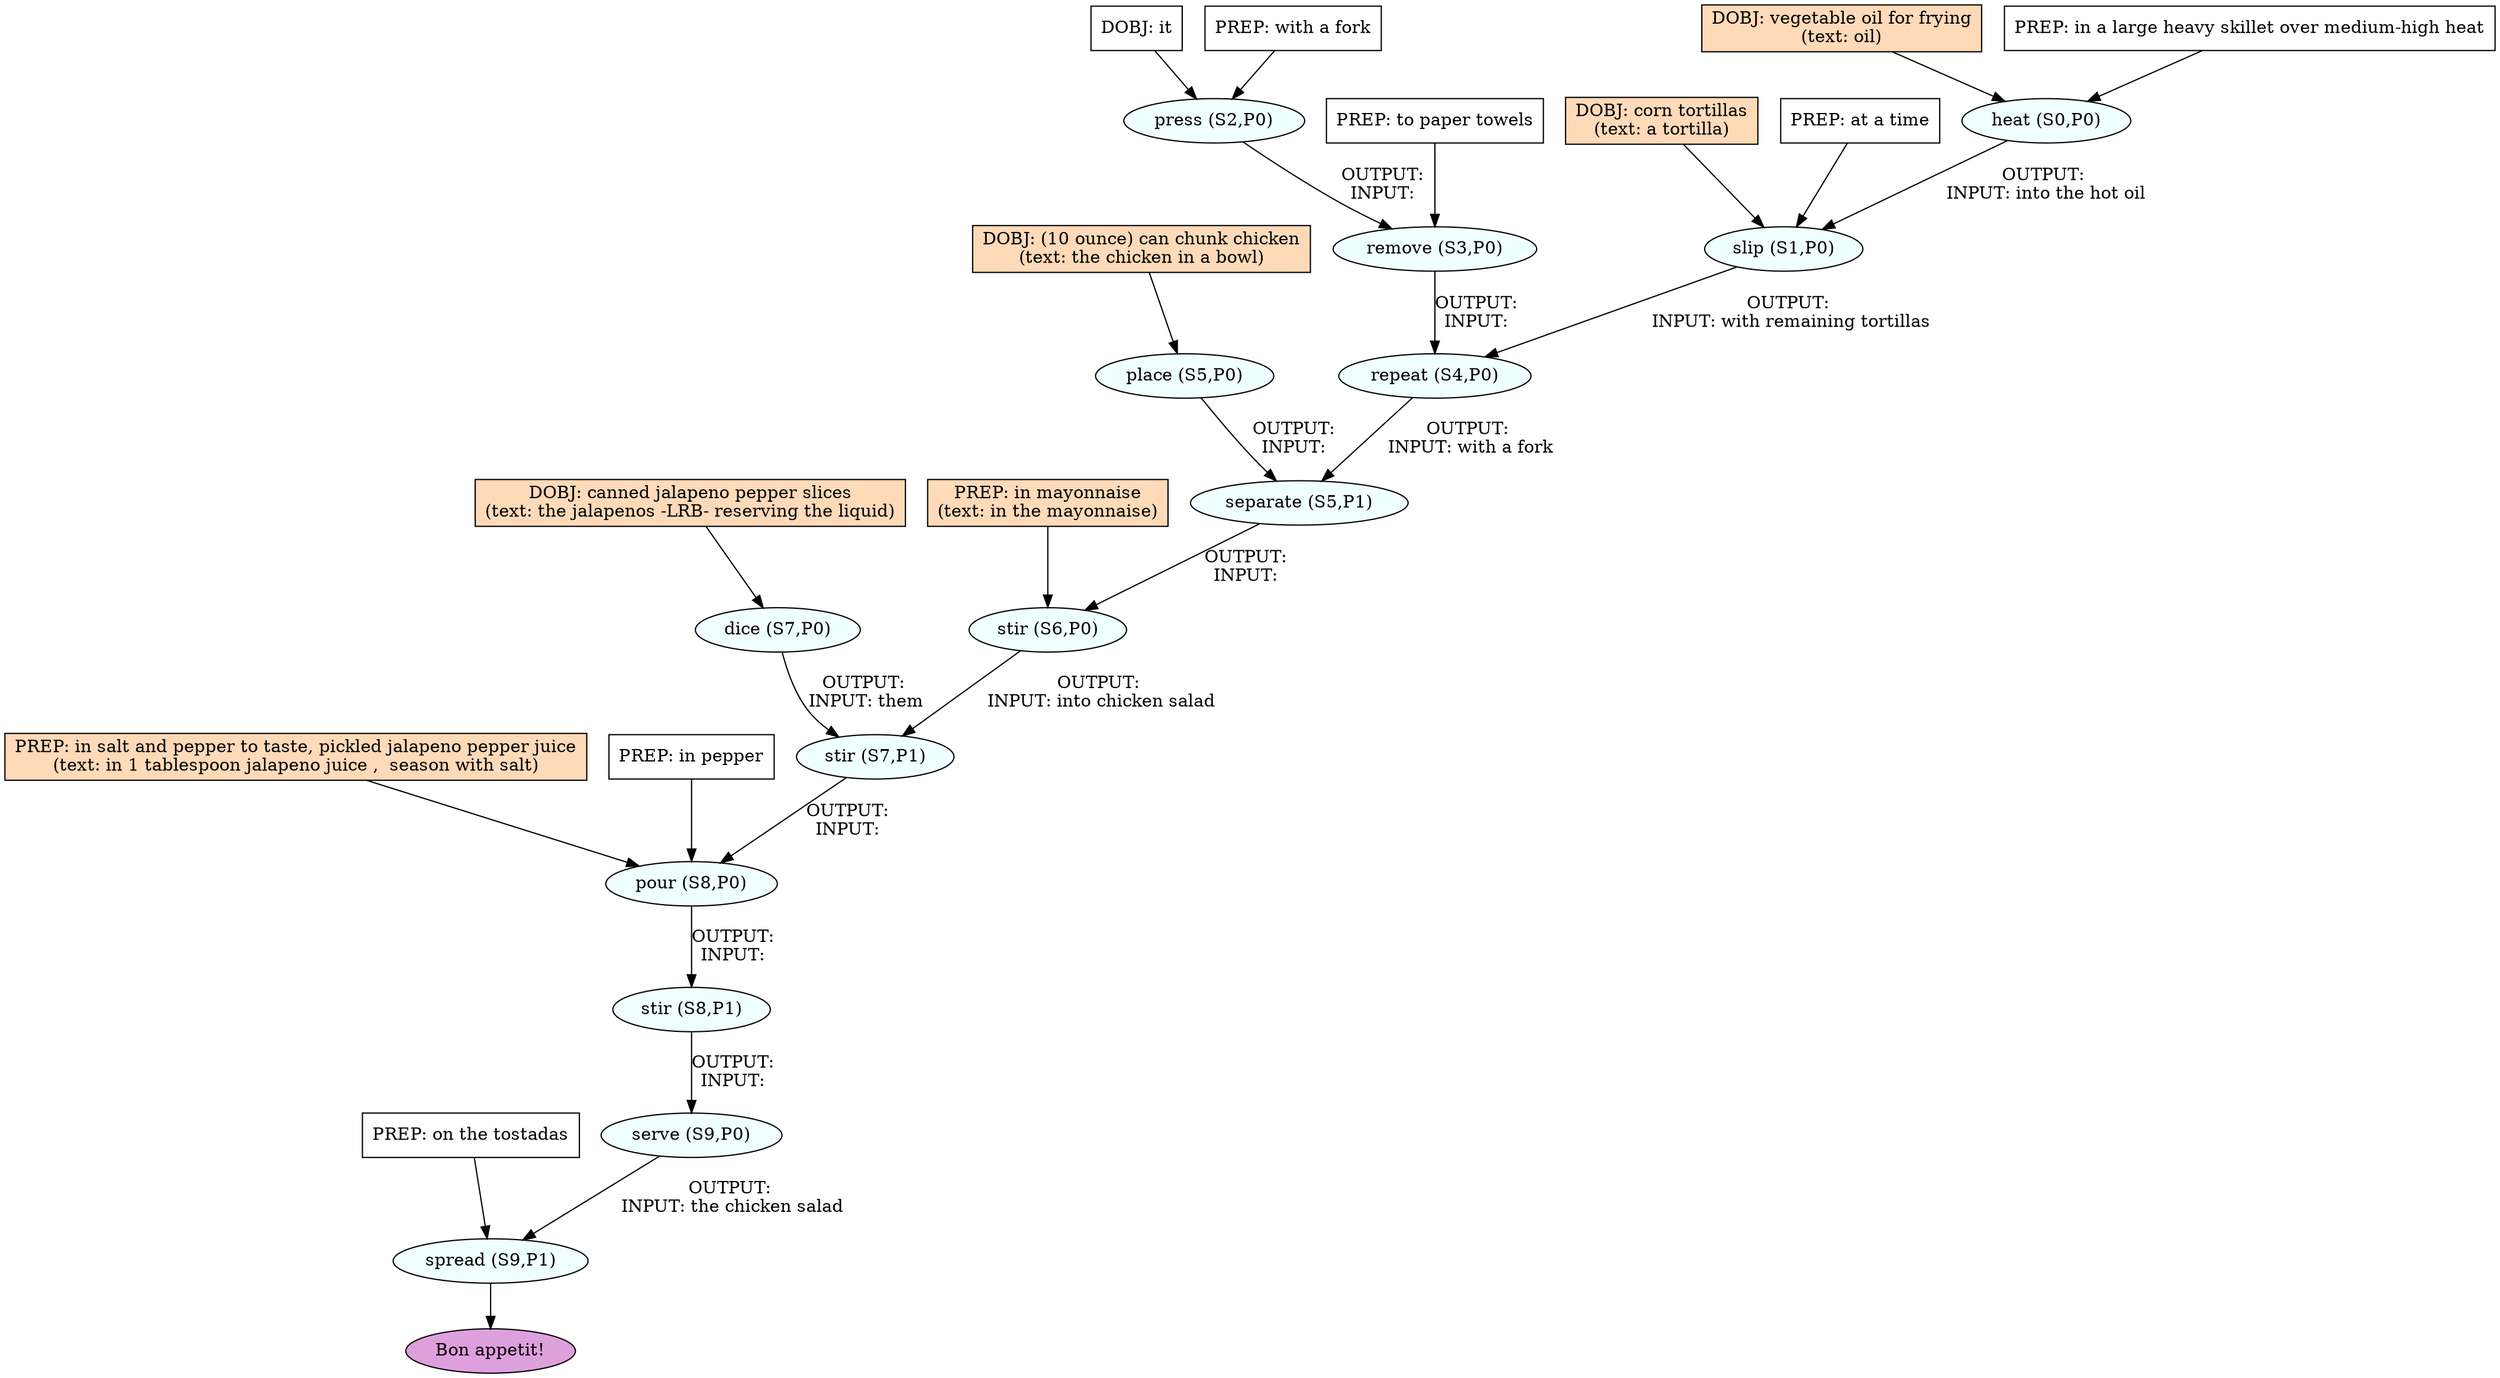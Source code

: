 digraph recipe {
E0[label="heat (S0,P0)", shape=oval, style=filled, fillcolor=azure]
E1[label="slip (S1,P0)", shape=oval, style=filled, fillcolor=azure]
E2[label="press (S2,P0)", shape=oval, style=filled, fillcolor=azure]
E3[label="remove (S3,P0)", shape=oval, style=filled, fillcolor=azure]
E4[label="repeat (S4,P0)", shape=oval, style=filled, fillcolor=azure]
E5[label="place (S5,P0)", shape=oval, style=filled, fillcolor=azure]
E6[label="separate (S5,P1)", shape=oval, style=filled, fillcolor=azure]
E7[label="stir (S6,P0)", shape=oval, style=filled, fillcolor=azure]
E8[label="dice (S7,P0)", shape=oval, style=filled, fillcolor=azure]
E9[label="stir (S7,P1)", shape=oval, style=filled, fillcolor=azure]
E10[label="pour (S8,P0)", shape=oval, style=filled, fillcolor=azure]
E11[label="stir (S8,P1)", shape=oval, style=filled, fillcolor=azure]
E12[label="serve (S9,P0)", shape=oval, style=filled, fillcolor=azure]
E13[label="spread (S9,P1)", shape=oval, style=filled, fillcolor=azure]
D8[label="DOBJ: canned jalapeno pepper slices
(text: the jalapenos -LRB- reserving the liquid)", shape=box, style=filled, fillcolor=peachpuff]
D8 -> E8
D0[label="DOBJ: vegetable oil for frying
(text: oil)", shape=box, style=filled, fillcolor=peachpuff]
D0 -> E0
P0_0[label="PREP: in a large heavy skillet over medium-high heat", shape=box, style=filled, fillcolor=white]
P0_0 -> E0
D2[label="DOBJ: it", shape=box, style=filled, fillcolor=white]
D2 -> E2
P2_0[label="PREP: with a fork", shape=box, style=filled, fillcolor=white]
P2_0 -> E2
D5[label="DOBJ: (10 ounce) can chunk chicken
(text: the chicken in a bowl)", shape=box, style=filled, fillcolor=peachpuff]
D5 -> E5
D1_ing[label="DOBJ: corn tortillas
(text: a tortilla)", shape=box, style=filled, fillcolor=peachpuff]
D1_ing -> E1
P1_0_0[label="PREP: at a time", shape=box, style=filled, fillcolor=white]
P1_0_0 -> E1
E0 -> E1 [label="OUTPUT: 
INPUT: into the hot oil"]
E2 -> E3 [label="OUTPUT: 
INPUT: "]
P3_0_0[label="PREP: to paper towels", shape=box, style=filled, fillcolor=white]
P3_0_0 -> E3
E3 -> E4 [label="OUTPUT: 
INPUT: "]
E1 -> E4 [label="OUTPUT: 
INPUT: with remaining tortillas"]
E5 -> E6 [label="OUTPUT: 
INPUT: "]
E4 -> E6 [label="OUTPUT: 
INPUT: with a fork"]
E6 -> E7 [label="OUTPUT: 
INPUT: "]
P7_0_ing[label="PREP: in mayonnaise
(text: in the mayonnaise)", shape=box, style=filled, fillcolor=peachpuff]
P7_0_ing -> E7
E8 -> E9 [label="OUTPUT: 
INPUT: them"]
E7 -> E9 [label="OUTPUT: 
INPUT: into chicken salad"]
E9 -> E10 [label="OUTPUT: 
INPUT: "]
P10_0_ing[label="PREP: in salt and pepper to taste, pickled jalapeno pepper juice
(text: in 1 tablespoon jalapeno juice ,  season with salt)", shape=box, style=filled, fillcolor=peachpuff]
P10_0_ing -> E10
P10_0_0[label="PREP: in pepper", shape=box, style=filled, fillcolor=white]
P10_0_0 -> E10
E10 -> E11 [label="OUTPUT: 
INPUT: "]
E11 -> E12 [label="OUTPUT: 
INPUT: "]
E12 -> E13 [label="OUTPUT: 
INPUT: the chicken salad"]
P13_0_0[label="PREP: on the tostadas", shape=box, style=filled, fillcolor=white]
P13_0_0 -> E13
EOR[label="Bon appetit!", shape=oval, style=filled, fillcolor=plum]
E13 -> EOR
}

